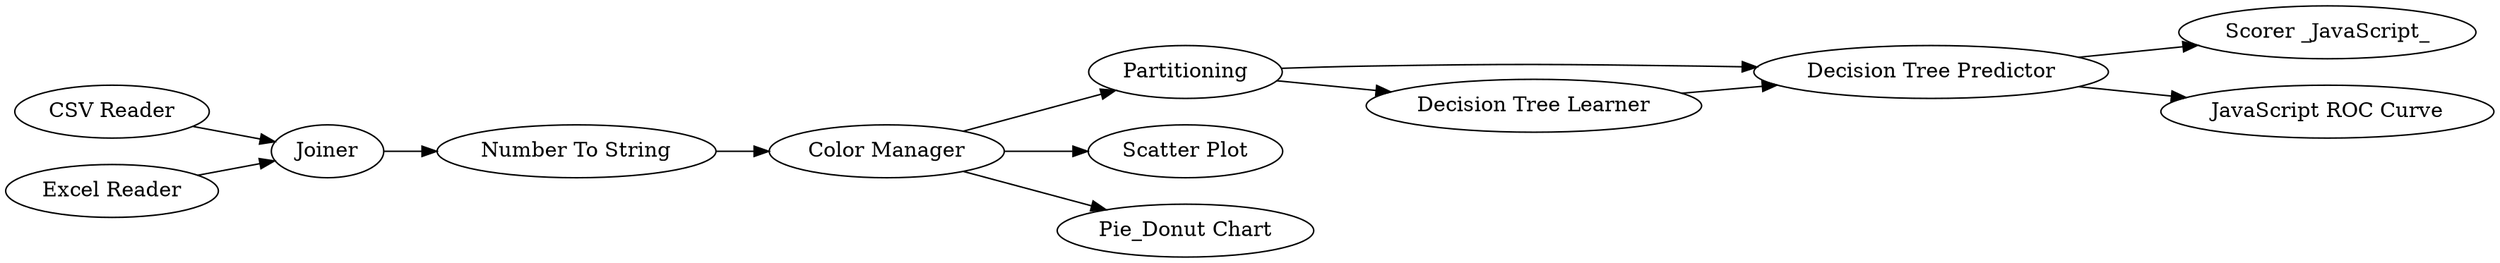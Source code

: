 digraph {
	"4854480097434448127_65" [label="Decision Tree Predictor"]
	"4854480097434448127_61" [label=Partitioning]
	"4854480097434448127_113" [label="Scatter Plot"]
	"4854480097434448127_105" [label="Number To String"]
	"4854480097434448127_101" [label="Decision Tree Learner"]
	"4854480097434448127_111" [label="Scorer _JavaScript_"]
	"4854480097434448127_102" [label="JavaScript ROC Curve"]
	"4854480097434448127_67" [label="Color Manager"]
	"4854480097434448127_108" [label=Joiner]
	"4854480097434448127_107" [label="CSV Reader"]
	"4854480097434448127_106" [label="Excel Reader"]
	"4854480097434448127_112" [label="Pie_Donut Chart"]
	"4854480097434448127_101" -> "4854480097434448127_65"
	"4854480097434448127_61" -> "4854480097434448127_101"
	"4854480097434448127_61" -> "4854480097434448127_65"
	"4854480097434448127_107" -> "4854480097434448127_108"
	"4854480097434448127_67" -> "4854480097434448127_112"
	"4854480097434448127_67" -> "4854480097434448127_113"
	"4854480097434448127_105" -> "4854480097434448127_67"
	"4854480097434448127_65" -> "4854480097434448127_111"
	"4854480097434448127_106" -> "4854480097434448127_108"
	"4854480097434448127_67" -> "4854480097434448127_61"
	"4854480097434448127_65" -> "4854480097434448127_102"
	"4854480097434448127_108" -> "4854480097434448127_105"
	rankdir=LR
}
